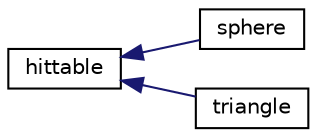 digraph "Graphical Class Hierarchy"
{
 // LATEX_PDF_SIZE
  edge [fontname="Helvetica",fontsize="10",labelfontname="Helvetica",labelfontsize="10"];
  node [fontname="Helvetica",fontsize="10",shape=record];
  rankdir="LR";
  Node0 [label="hittable",height=0.2,width=0.4,color="black", fillcolor="white", style="filled",URL="$classhittable.html",tooltip="Base class for hittable objects."];
  Node0 -> Node1 [dir="back",color="midnightblue",fontsize="10",style="solid",fontname="Helvetica"];
  Node1 [label="sphere",height=0.2,width=0.4,color="black", fillcolor="white", style="filled",URL="$classsphere.html",tooltip="Hittable derived class for a hittable sphere."];
  Node0 -> Node2 [dir="back",color="midnightblue",fontsize="10",style="solid",fontname="Helvetica"];
  Node2 [label="triangle",height=0.2,width=0.4,color="black", fillcolor="white", style="filled",URL="$classtriangle.html",tooltip="Hittable derived class for a hittable triangle."];
}
